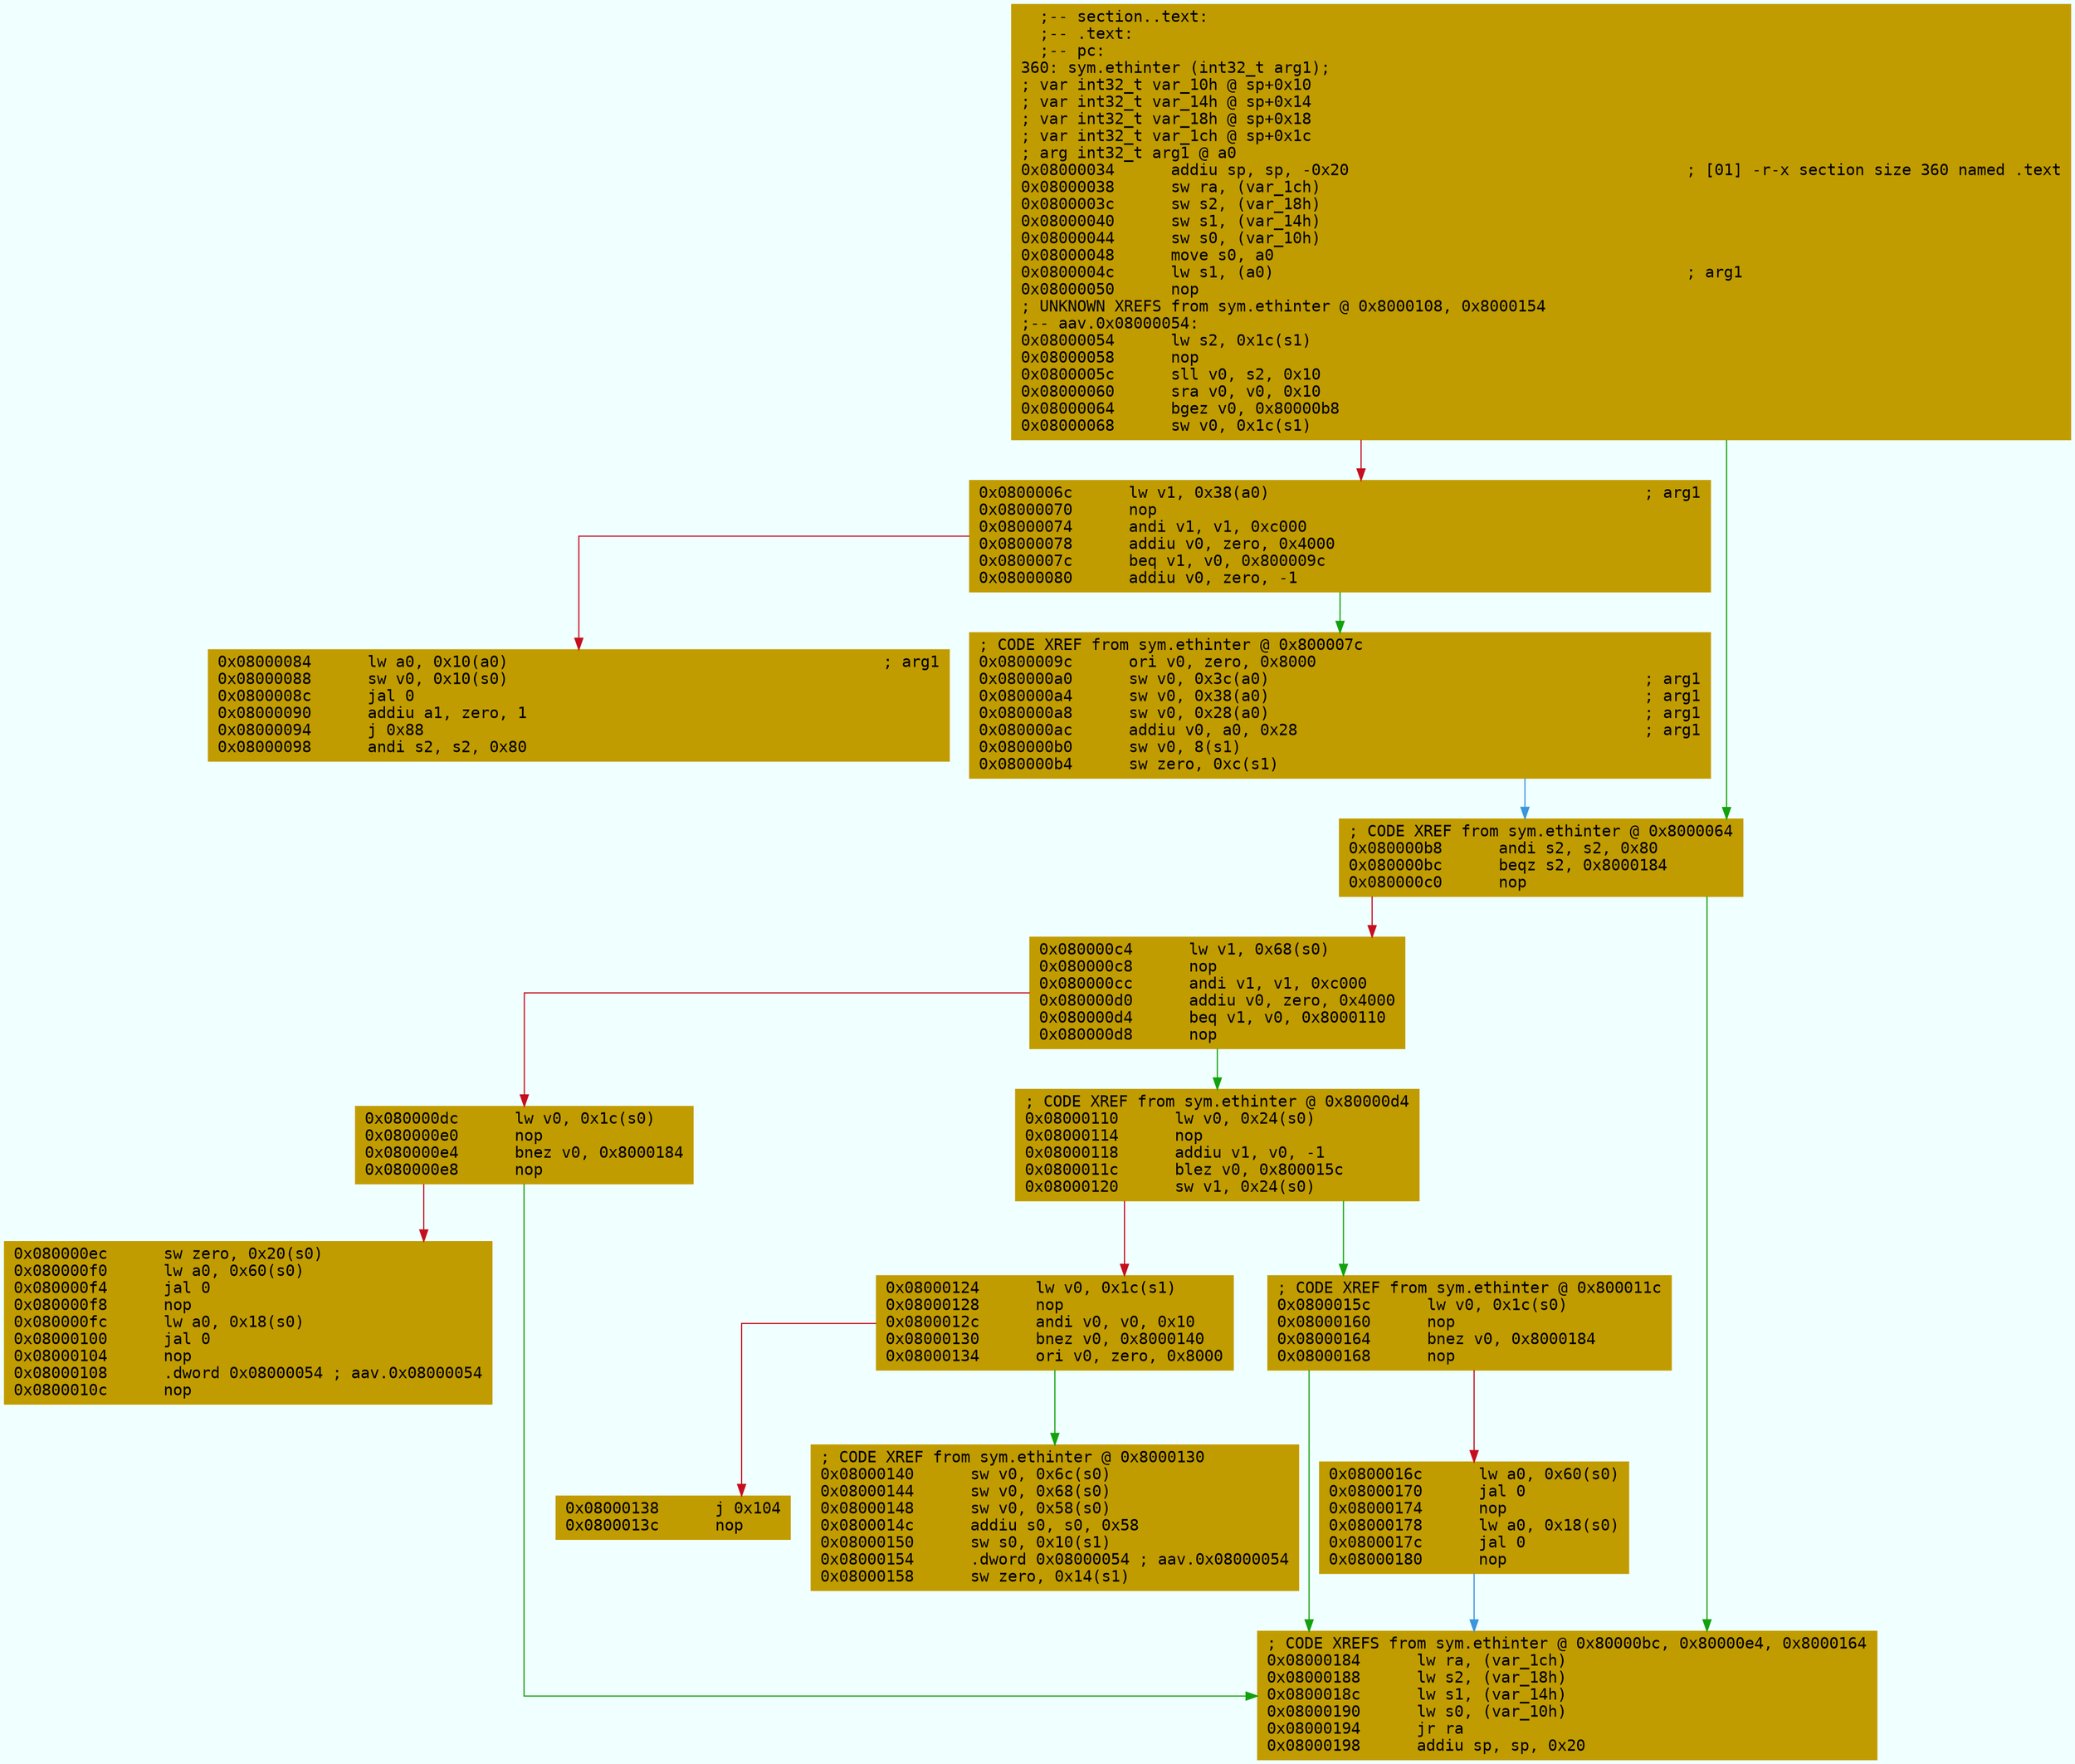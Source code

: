 digraph code {
	graph [bgcolor=azure fontsize=8 fontname="Courier" splines="ortho"];
	node [fillcolor=gray style=filled shape=box];
	edge [arrowhead="normal"];
	"0x08000034" [URL="sym.ethinter/0x08000034", fillcolor="#c19c00",color="#c19c00", fontname="Courier",label="  ;-- section..text:\l  ;-- .text:\l  ;-- pc:\l360: sym.ethinter (int32_t arg1);\l; var int32_t var_10h @ sp+0x10\l; var int32_t var_14h @ sp+0x14\l; var int32_t var_18h @ sp+0x18\l; var int32_t var_1ch @ sp+0x1c\l; arg int32_t arg1 @ a0\l0x08000034      addiu sp, sp, -0x20                                    ; [01] -r-x section size 360 named .text\l0x08000038      sw ra, (var_1ch)\l0x0800003c      sw s2, (var_18h)\l0x08000040      sw s1, (var_14h)\l0x08000044      sw s0, (var_10h)\l0x08000048      move s0, a0\l0x0800004c      lw s1, (a0)                                            ; arg1\l0x08000050      nop\l; UNKNOWN XREFS from sym.ethinter @ 0x8000108, 0x8000154\l;-- aav.0x08000054:\l0x08000054      lw s2, 0x1c(s1)\l0x08000058      nop\l0x0800005c      sll v0, s2, 0x10\l0x08000060      sra v0, v0, 0x10\l0x08000064      bgez v0, 0x80000b8\l0x08000068      sw v0, 0x1c(s1)\l"]
	"0x0800006c" [URL="sym.ethinter/0x0800006c", fillcolor="#c19c00",color="#c19c00", fontname="Courier",label="0x0800006c      lw v1, 0x38(a0)                                        ; arg1\l0x08000070      nop\l0x08000074      andi v1, v1, 0xc000\l0x08000078      addiu v0, zero, 0x4000\l0x0800007c      beq v1, v0, 0x800009c\l0x08000080      addiu v0, zero, -1\l"]
	"0x08000084" [URL="sym.ethinter/0x08000084", fillcolor="#c19c00",color="#c19c00", fontname="Courier",label="0x08000084      lw a0, 0x10(a0)                                        ; arg1\l0x08000088      sw v0, 0x10(s0)\l0x0800008c      jal 0\l0x08000090      addiu a1, zero, 1\l0x08000094      j 0x88\l0x08000098      andi s2, s2, 0x80\l"]
	"0x0800009c" [URL="sym.ethinter/0x0800009c", fillcolor="#c19c00",color="#c19c00", fontname="Courier",label="; CODE XREF from sym.ethinter @ 0x800007c\l0x0800009c      ori v0, zero, 0x8000\l0x080000a0      sw v0, 0x3c(a0)                                        ; arg1\l0x080000a4      sw v0, 0x38(a0)                                        ; arg1\l0x080000a8      sw v0, 0x28(a0)                                        ; arg1\l0x080000ac      addiu v0, a0, 0x28                                     ; arg1\l0x080000b0      sw v0, 8(s1)\l0x080000b4      sw zero, 0xc(s1)\l"]
	"0x080000b8" [URL="sym.ethinter/0x080000b8", fillcolor="#c19c00",color="#c19c00", fontname="Courier",label="; CODE XREF from sym.ethinter @ 0x8000064\l0x080000b8      andi s2, s2, 0x80\l0x080000bc      beqz s2, 0x8000184\l0x080000c0      nop\l"]
	"0x080000c4" [URL="sym.ethinter/0x080000c4", fillcolor="#c19c00",color="#c19c00", fontname="Courier",label="0x080000c4      lw v1, 0x68(s0)\l0x080000c8      nop\l0x080000cc      andi v1, v1, 0xc000\l0x080000d0      addiu v0, zero, 0x4000\l0x080000d4      beq v1, v0, 0x8000110\l0x080000d8      nop\l"]
	"0x080000dc" [URL="sym.ethinter/0x080000dc", fillcolor="#c19c00",color="#c19c00", fontname="Courier",label="0x080000dc      lw v0, 0x1c(s0)\l0x080000e0      nop\l0x080000e4      bnez v0, 0x8000184\l0x080000e8      nop\l"]
	"0x080000ec" [URL="sym.ethinter/0x080000ec", fillcolor="#c19c00",color="#c19c00", fontname="Courier",label="0x080000ec      sw zero, 0x20(s0)\l0x080000f0      lw a0, 0x60(s0)\l0x080000f4      jal 0\l0x080000f8      nop\l0x080000fc      lw a0, 0x18(s0)\l0x08000100      jal 0\l0x08000104      nop\l0x08000108      .dword 0x08000054 ; aav.0x08000054\l0x0800010c      nop\l"]
	"0x08000110" [URL="sym.ethinter/0x08000110", fillcolor="#c19c00",color="#c19c00", fontname="Courier",label="; CODE XREF from sym.ethinter @ 0x80000d4\l0x08000110      lw v0, 0x24(s0)\l0x08000114      nop\l0x08000118      addiu v1, v0, -1\l0x0800011c      blez v0, 0x800015c\l0x08000120      sw v1, 0x24(s0)\l"]
	"0x08000124" [URL="sym.ethinter/0x08000124", fillcolor="#c19c00",color="#c19c00", fontname="Courier",label="0x08000124      lw v0, 0x1c(s1)\l0x08000128      nop\l0x0800012c      andi v0, v0, 0x10\l0x08000130      bnez v0, 0x8000140\l0x08000134      ori v0, zero, 0x8000\l"]
	"0x08000138" [URL="sym.ethinter/0x08000138", fillcolor="#c19c00",color="#c19c00", fontname="Courier",label="0x08000138      j 0x104\l0x0800013c      nop\l"]
	"0x08000140" [URL="sym.ethinter/0x08000140", fillcolor="#c19c00",color="#c19c00", fontname="Courier",label="; CODE XREF from sym.ethinter @ 0x8000130\l0x08000140      sw v0, 0x6c(s0)\l0x08000144      sw v0, 0x68(s0)\l0x08000148      sw v0, 0x58(s0)\l0x0800014c      addiu s0, s0, 0x58\l0x08000150      sw s0, 0x10(s1)\l0x08000154      .dword 0x08000054 ; aav.0x08000054\l0x08000158      sw zero, 0x14(s1)\l"]
	"0x0800015c" [URL="sym.ethinter/0x0800015c", fillcolor="#c19c00",color="#c19c00", fontname="Courier",label="; CODE XREF from sym.ethinter @ 0x800011c\l0x0800015c      lw v0, 0x1c(s0)\l0x08000160      nop\l0x08000164      bnez v0, 0x8000184\l0x08000168      nop\l"]
	"0x0800016c" [URL="sym.ethinter/0x0800016c", fillcolor="#c19c00",color="#c19c00", fontname="Courier",label="0x0800016c      lw a0, 0x60(s0)\l0x08000170      jal 0\l0x08000174      nop\l0x08000178      lw a0, 0x18(s0)\l0x0800017c      jal 0\l0x08000180      nop\l"]
	"0x08000184" [URL="sym.ethinter/0x08000184", fillcolor="#c19c00",color="#c19c00", fontname="Courier",label="; CODE XREFS from sym.ethinter @ 0x80000bc, 0x80000e4, 0x8000164\l0x08000184      lw ra, (var_1ch)\l0x08000188      lw s2, (var_18h)\l0x0800018c      lw s1, (var_14h)\l0x08000190      lw s0, (var_10h)\l0x08000194      jr ra\l0x08000198      addiu sp, sp, 0x20\l"]
        "0x08000034" -> "0x080000b8" [color="#13a10e"];
        "0x08000034" -> "0x0800006c" [color="#c50f1f"];
        "0x0800006c" -> "0x0800009c" [color="#13a10e"];
        "0x0800006c" -> "0x08000084" [color="#c50f1f"];
        "0x0800009c" -> "0x080000b8" [color="#3a96dd"];
        "0x080000b8" -> "0x08000184" [color="#13a10e"];
        "0x080000b8" -> "0x080000c4" [color="#c50f1f"];
        "0x080000c4" -> "0x08000110" [color="#13a10e"];
        "0x080000c4" -> "0x080000dc" [color="#c50f1f"];
        "0x080000dc" -> "0x08000184" [color="#13a10e"];
        "0x080000dc" -> "0x080000ec" [color="#c50f1f"];
        "0x08000110" -> "0x0800015c" [color="#13a10e"];
        "0x08000110" -> "0x08000124" [color="#c50f1f"];
        "0x08000124" -> "0x08000140" [color="#13a10e"];
        "0x08000124" -> "0x08000138" [color="#c50f1f"];
        "0x0800015c" -> "0x08000184" [color="#13a10e"];
        "0x0800015c" -> "0x0800016c" [color="#c50f1f"];
        "0x0800016c" -> "0x08000184" [color="#3a96dd"];
}
